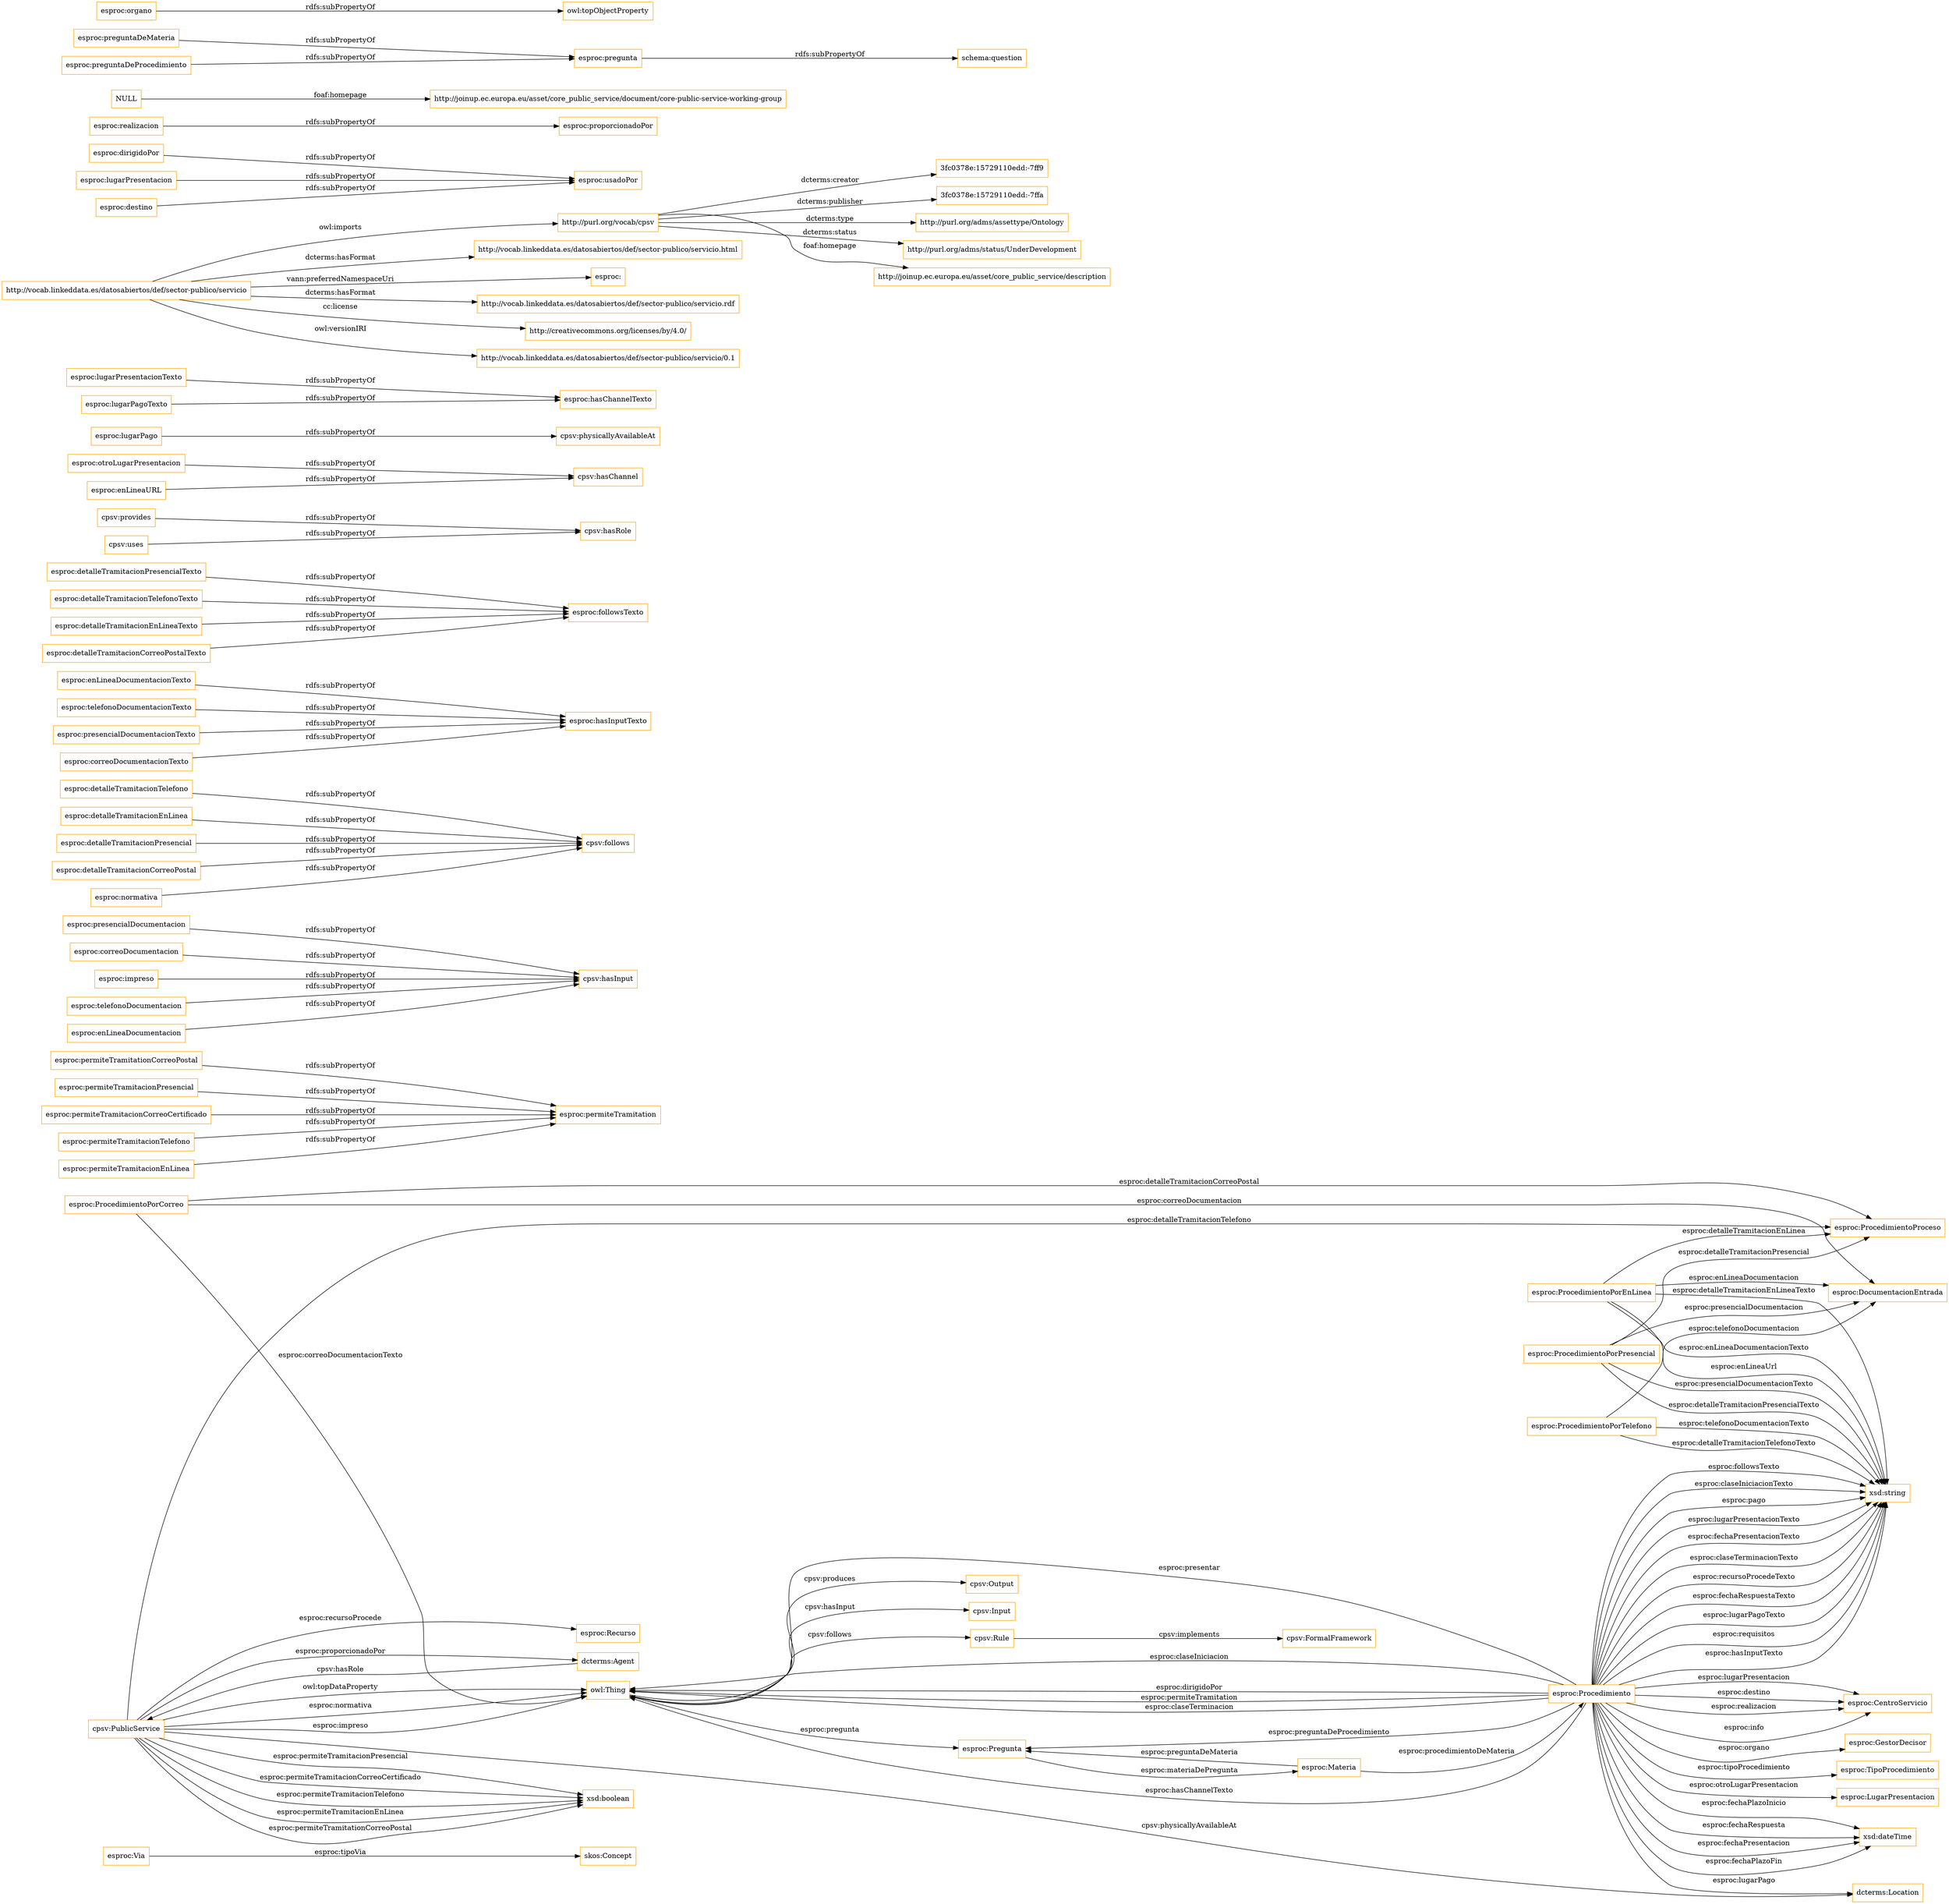 digraph ar2dtool_diagram { 
rankdir=LR;
size="1501"
node [shape = rectangle, color="orange"]; "esproc:Via" "esproc:Recurso" "esproc:ProcedimientoPorEnLinea" "esproc:CentroServicio" "esproc:DocumentacionEntrada" "esproc:GestorDecisor" "esproc:TipoProcedimiento" "esproc:ProcedimientoPorCorreo" "esproc:ProcedimientoPorTelefono" "esproc:Procedimiento" "esproc:ProcedimientoProceso" "esproc:Pregunta" "skos:Concept" "esproc:Materia" "esproc:LugarPresentacion" "esproc:ProcedimientoPorPresencial" "cpsv:FormalFramework" "cpsv:Output" "cpsv:Input" "cpsv:Rule" "cpsv:PublicService" ; /*classes style*/
	"esproc:permiteTramitationCorreoPostal" -> "esproc:permiteTramitation" [ label = "rdfs:subPropertyOf" ];
	"esproc:permiteTramitacionPresencial" -> "esproc:permiteTramitation" [ label = "rdfs:subPropertyOf" ];
	"esproc:presencialDocumentacion" -> "cpsv:hasInput" [ label = "rdfs:subPropertyOf" ];
	"esproc:detalleTramitacionTelefono" -> "cpsv:follows" [ label = "rdfs:subPropertyOf" ];
	"esproc:enLineaDocumentacionTexto" -> "esproc:hasInputTexto" [ label = "rdfs:subPropertyOf" ];
	"esproc:detalleTramitacionPresencialTexto" -> "esproc:followsTexto" [ label = "rdfs:subPropertyOf" ];
	"cpsv:provides" -> "cpsv:hasRole" [ label = "rdfs:subPropertyOf" ];
	"esproc:detalleTramitacionEnLinea" -> "cpsv:follows" [ label = "rdfs:subPropertyOf" ];
	"esproc:otroLugarPresentacion" -> "cpsv:hasChannel" [ label = "rdfs:subPropertyOf" ];
	"esproc:enLineaURL" -> "cpsv:hasChannel" [ label = "rdfs:subPropertyOf" ];
	"esproc:lugarPago" -> "cpsv:physicallyAvailableAt" [ label = "rdfs:subPropertyOf" ];
	"esproc:telefonoDocumentacionTexto" -> "esproc:hasInputTexto" [ label = "rdfs:subPropertyOf" ];
	"esproc:correoDocumentacion" -> "cpsv:hasInput" [ label = "rdfs:subPropertyOf" ];
	"esproc:lugarPresentacionTexto" -> "esproc:hasChannelTexto" [ label = "rdfs:subPropertyOf" ];
	"esproc:permiteTramitacionCorreoCertificado" -> "esproc:permiteTramitation" [ label = "rdfs:subPropertyOf" ];
	"esproc:permiteTramitacionTelefono" -> "esproc:permiteTramitation" [ label = "rdfs:subPropertyOf" ];
	"http://purl.org/vocab/cpsv" -> "3fc0378e:15729110edd:-7ff9" [ label = "dcterms:creator" ];
	"http://purl.org/vocab/cpsv" -> "3fc0378e:15729110edd:-7ffa" [ label = "dcterms:publisher" ];
	"http://purl.org/vocab/cpsv" -> "http://purl.org/adms/assettype/Ontology" [ label = "dcterms:type" ];
	"http://purl.org/vocab/cpsv" -> "http://purl.org/adms/status/UnderDevelopment" [ label = "dcterms:status" ];
	"http://purl.org/vocab/cpsv" -> "http://joinup.ec.europa.eu/asset/core_public_service/description" [ label = "foaf:homepage" ];
	"esproc:impreso" -> "cpsv:hasInput" [ label = "rdfs:subPropertyOf" ];
	"esproc:dirigidoPor" -> "esproc:usadoPor" [ label = "rdfs:subPropertyOf" ];
	"esproc:permiteTramitacionEnLinea" -> "esproc:permiteTramitation" [ label = "rdfs:subPropertyOf" ];
	"esproc:presencialDocumentacionTexto" -> "esproc:hasInputTexto" [ label = "rdfs:subPropertyOf" ];
	"esproc:realizacion" -> "esproc:proporcionadoPor" [ label = "rdfs:subPropertyOf" ];
	"NULL" -> "http://joinup.ec.europa.eu/asset/core_public_service/document/core-public-service-working-group" [ label = "foaf:homepage" ];
	"esproc:detalleTramitacionTelefonoTexto" -> "esproc:followsTexto" [ label = "rdfs:subPropertyOf" ];
	"esproc:detalleTramitacionEnLineaTexto" -> "esproc:followsTexto" [ label = "rdfs:subPropertyOf" ];
	"esproc:detalleTramitacionPresencial" -> "cpsv:follows" [ label = "rdfs:subPropertyOf" ];
	"esproc:telefonoDocumentacion" -> "cpsv:hasInput" [ label = "rdfs:subPropertyOf" ];
	"esproc:correoDocumentacionTexto" -> "esproc:hasInputTexto" [ label = "rdfs:subPropertyOf" ];
	"esproc:preguntaDeMateria" -> "esproc:pregunta" [ label = "rdfs:subPropertyOf" ];
	"esproc:detalleTramitacionCorreoPostal" -> "cpsv:follows" [ label = "rdfs:subPropertyOf" ];
	"http://vocab.linkeddata.es/datosabiertos/def/sector-publico/servicio" -> "http://vocab.linkeddata.es/datosabiertos/def/sector-publico/servicio.html" [ label = "dcterms:hasFormat" ];
	"http://vocab.linkeddata.es/datosabiertos/def/sector-publico/servicio" -> "esproc:" [ label = "vann:preferredNamespaceUri" ];
	"http://vocab.linkeddata.es/datosabiertos/def/sector-publico/servicio" -> "http://vocab.linkeddata.es/datosabiertos/def/sector-publico/servicio.rdf" [ label = "dcterms:hasFormat" ];
	"http://vocab.linkeddata.es/datosabiertos/def/sector-publico/servicio" -> "http://creativecommons.org/licenses/by/4.0/" [ label = "cc:license" ];
	"http://vocab.linkeddata.es/datosabiertos/def/sector-publico/servicio" -> "http://vocab.linkeddata.es/datosabiertos/def/sector-publico/servicio/0.1" [ label = "owl:versionIRI" ];
	"http://vocab.linkeddata.es/datosabiertos/def/sector-publico/servicio" -> "http://purl.org/vocab/cpsv" [ label = "owl:imports" ];
	"esproc:pregunta" -> "schema:question" [ label = "rdfs:subPropertyOf" ];
	"esproc:detalleTramitacionCorreoPostalTexto" -> "esproc:followsTexto" [ label = "rdfs:subPropertyOf" ];
	"esproc:organo" -> "owl:topObjectProperty" [ label = "rdfs:subPropertyOf" ];
	"esproc:lugarPresentacion" -> "esproc:usadoPor" [ label = "rdfs:subPropertyOf" ];
	"esproc:enLineaDocumentacion" -> "cpsv:hasInput" [ label = "rdfs:subPropertyOf" ];
	"esproc:preguntaDeProcedimiento" -> "esproc:pregunta" [ label = "rdfs:subPropertyOf" ];
	"esproc:lugarPagoTexto" -> "esproc:hasChannelTexto" [ label = "rdfs:subPropertyOf" ];
	"esproc:normativa" -> "cpsv:follows" [ label = "rdfs:subPropertyOf" ];
	"cpsv:uses" -> "cpsv:hasRole" [ label = "rdfs:subPropertyOf" ];
	"esproc:destino" -> "esproc:usadoPor" [ label = "rdfs:subPropertyOf" ];
	"esproc:Procedimiento" -> "esproc:CentroServicio" [ label = "esproc:info" ];
	"esproc:Procedimiento" -> "owl:Thing" [ label = "esproc:hasChannelTexto" ];
	"esproc:Procedimiento" -> "esproc:TipoProcedimiento" [ label = "esproc:tipoProcedimiento" ];
	"cpsv:PublicService" -> "xsd:boolean" [ label = "esproc:permiteTramitacionTelefono" ];
	"esproc:Procedimiento" -> "owl:Thing" [ label = "esproc:presentar" ];
	"cpsv:PublicService" -> "xsd:boolean" [ label = "esproc:permiteTramitacionEnLinea" ];
	"owl:Thing" -> "esproc:Pregunta" [ label = "esproc:pregunta" ];
	"esproc:ProcedimientoPorEnLinea" -> "xsd:string" [ label = "esproc:detalleTramitacionEnLineaTexto" ];
	"esproc:Procedimiento" -> "esproc:Pregunta" [ label = "esproc:preguntaDeProcedimiento" ];
	"esproc:ProcedimientoPorEnLinea" -> "xsd:string" [ label = "esproc:enLineaDocumentacionTexto" ];
	"esproc:Procedimiento" -> "xsd:string" [ label = "esproc:fechaPresentacionTexto" ];
	"esproc:Procedimiento" -> "xsd:string" [ label = "esproc:claseTerminacionTexto" ];
	"esproc:Procedimiento" -> "xsd:dateTime" [ label = "esproc:fechaPlazoFin" ];
	"esproc:Procedimiento" -> "owl:Thing" [ label = "esproc:claseIniciacion" ];
	"esproc:Procedimiento" -> "xsd:string" [ label = "esproc:recursoProcedeTexto" ];
	"esproc:Procedimiento" -> "esproc:LugarPresentacion" [ label = "esproc:otroLugarPresentacion" ];
	"esproc:Procedimiento" -> "esproc:GestorDecisor" [ label = "esproc:organo" ];
	"esproc:Procedimiento" -> "dcterms:Location" [ label = "esproc:lugarPago" ];
	"esproc:ProcedimientoPorPresencial" -> "xsd:string" [ label = "esproc:presencialDocumentacionTexto" ];
	"cpsv:PublicService" -> "owl:Thing" [ label = "esproc:normativa" ];
	"esproc:Procedimiento" -> "xsd:string" [ label = "esproc:fechaRespuestaTexto" ];
	"esproc:Procedimiento" -> "owl:Thing" [ label = "esproc:dirigidoPor" ];
	"esproc:Procedimiento" -> "esproc:CentroServicio" [ label = "esproc:lugarPresentacion" ];
	"esproc:ProcedimientoPorPresencial" -> "esproc:DocumentacionEntrada" [ label = "esproc:presencialDocumentacion" ];
	"esproc:Procedimiento" -> "owl:Thing" [ label = "esproc:permiteTramitation" ];
	"cpsv:PublicService" -> "xsd:boolean" [ label = "esproc:permiteTramitationCorreoPostal" ];
	"esproc:Procedimiento" -> "esproc:CentroServicio" [ label = "esproc:destino" ];
	"esproc:ProcedimientoPorEnLinea" -> "esproc:ProcedimientoProceso" [ label = "esproc:detalleTramitacionEnLinea" ];
	"esproc:ProcedimientoPorPresencial" -> "xsd:string" [ label = "esproc:detalleTramitacionPresencialTexto" ];
	"esproc:Pregunta" -> "esproc:Materia" [ label = "esproc:materiaDePregunta" ];
	"esproc:ProcedimientoPorCorreo" -> "owl:Thing" [ label = "esproc:correoDocumentacionTexto" ];
	"esproc:Procedimiento" -> "owl:Thing" [ label = "esproc:claseTerminacion" ];
	"cpsv:PublicService" -> "dcterms:Location" [ label = "cpsv:physicallyAvailableAt" ];
	"esproc:Procedimiento" -> "xsd:dateTime" [ label = "esproc:fechaPlazoInicio" ];
	"esproc:Procedimiento" -> "esproc:CentroServicio" [ label = "esproc:realizacion" ];
	"esproc:Procedimiento" -> "xsd:string" [ label = "esproc:lugarPagoTexto" ];
	"cpsv:PublicService" -> "owl:Thing" [ label = "esproc:impreso" ];
	"cpsv:PublicService" -> "dcterms:Agent" [ label = "esproc:proporcionadoPor" ];
	"esproc:ProcedimientoPorTelefono" -> "esproc:DocumentacionEntrada" [ label = "esproc:telefonoDocumentacion" ];
	"esproc:Procedimiento" -> "xsd:string" [ label = "esproc:requisitos" ];
	"esproc:ProcedimientoPorCorreo" -> "esproc:ProcedimientoProceso" [ label = "esproc:detalleTramitacionCorreoPostal" ];
	"esproc:ProcedimientoPorTelefono" -> "xsd:string" [ label = "esproc:telefonoDocumentacionTexto" ];
	"cpsv:PublicService" -> "esproc:Recurso" [ label = "esproc:recursoProcede" ];
	"esproc:Materia" -> "esproc:Procedimiento" [ label = "esproc:procedimientoDeMateria" ];
	"cpsv:PublicService" -> "xsd:boolean" [ label = "esproc:permiteTramitacionPresencial" ];
	"esproc:Procedimiento" -> "xsd:dateTime" [ label = "esproc:fechaRespuesta" ];
	"owl:Thing" -> "cpsv:Input" [ label = "cpsv:hasInput" ];
	"esproc:ProcedimientoPorCorreo" -> "esproc:DocumentacionEntrada" [ label = "esproc:correoDocumentacion" ];
	"cpsv:PublicService" -> "owl:Thing" [ label = "owl:topDataProperty" ];
	"esproc:ProcedimientoPorTelefono" -> "xsd:string" [ label = "esproc:detalleTramitacionTelefonoTexto" ];
	"esproc:ProcedimientoPorPresencial" -> "esproc:ProcedimientoProceso" [ label = "esproc:detalleTramitacionPresencial" ];
	"esproc:Materia" -> "esproc:Pregunta" [ label = "esproc:preguntaDeMateria" ];
	"esproc:ProcedimientoPorEnLinea" -> "xsd:string" [ label = "esproc:enLineaUrl" ];
	"esproc:Procedimiento" -> "xsd:dateTime" [ label = "esproc:fechaPresentacion" ];
	"esproc:Procedimiento" -> "xsd:string" [ label = "esproc:hasInputTexto" ];
	"cpsv:PublicService" -> "esproc:ProcedimientoProceso" [ label = "esproc:detalleTramitacionTelefono" ];
	"cpsv:PublicService" -> "xsd:boolean" [ label = "esproc:permiteTramitacionCorreoCertificado" ];
	"esproc:Procedimiento" -> "xsd:string" [ label = "esproc:followsTexto" ];
	"esproc:Procedimiento" -> "xsd:string" [ label = "esproc:claseIniciacionTexto" ];
	"cpsv:Rule" -> "cpsv:FormalFramework" [ label = "cpsv:implements" ];
	"esproc:Procedimiento" -> "xsd:string" [ label = "esproc:pago" ];
	"esproc:Via" -> "skos:Concept" [ label = "esproc:tipoVia" ];
	"esproc:ProcedimientoPorEnLinea" -> "esproc:DocumentacionEntrada" [ label = "esproc:enLineaDocumentacion" ];
	"dcterms:Agent" -> "cpsv:PublicService" [ label = "cpsv:hasRole" ];
	"owl:Thing" -> "cpsv:Rule" [ label = "cpsv:follows" ];
	"owl:Thing" -> "cpsv:Output" [ label = "cpsv:produces" ];
	"esproc:Procedimiento" -> "xsd:string" [ label = "esproc:lugarPresentacionTexto" ];

}
